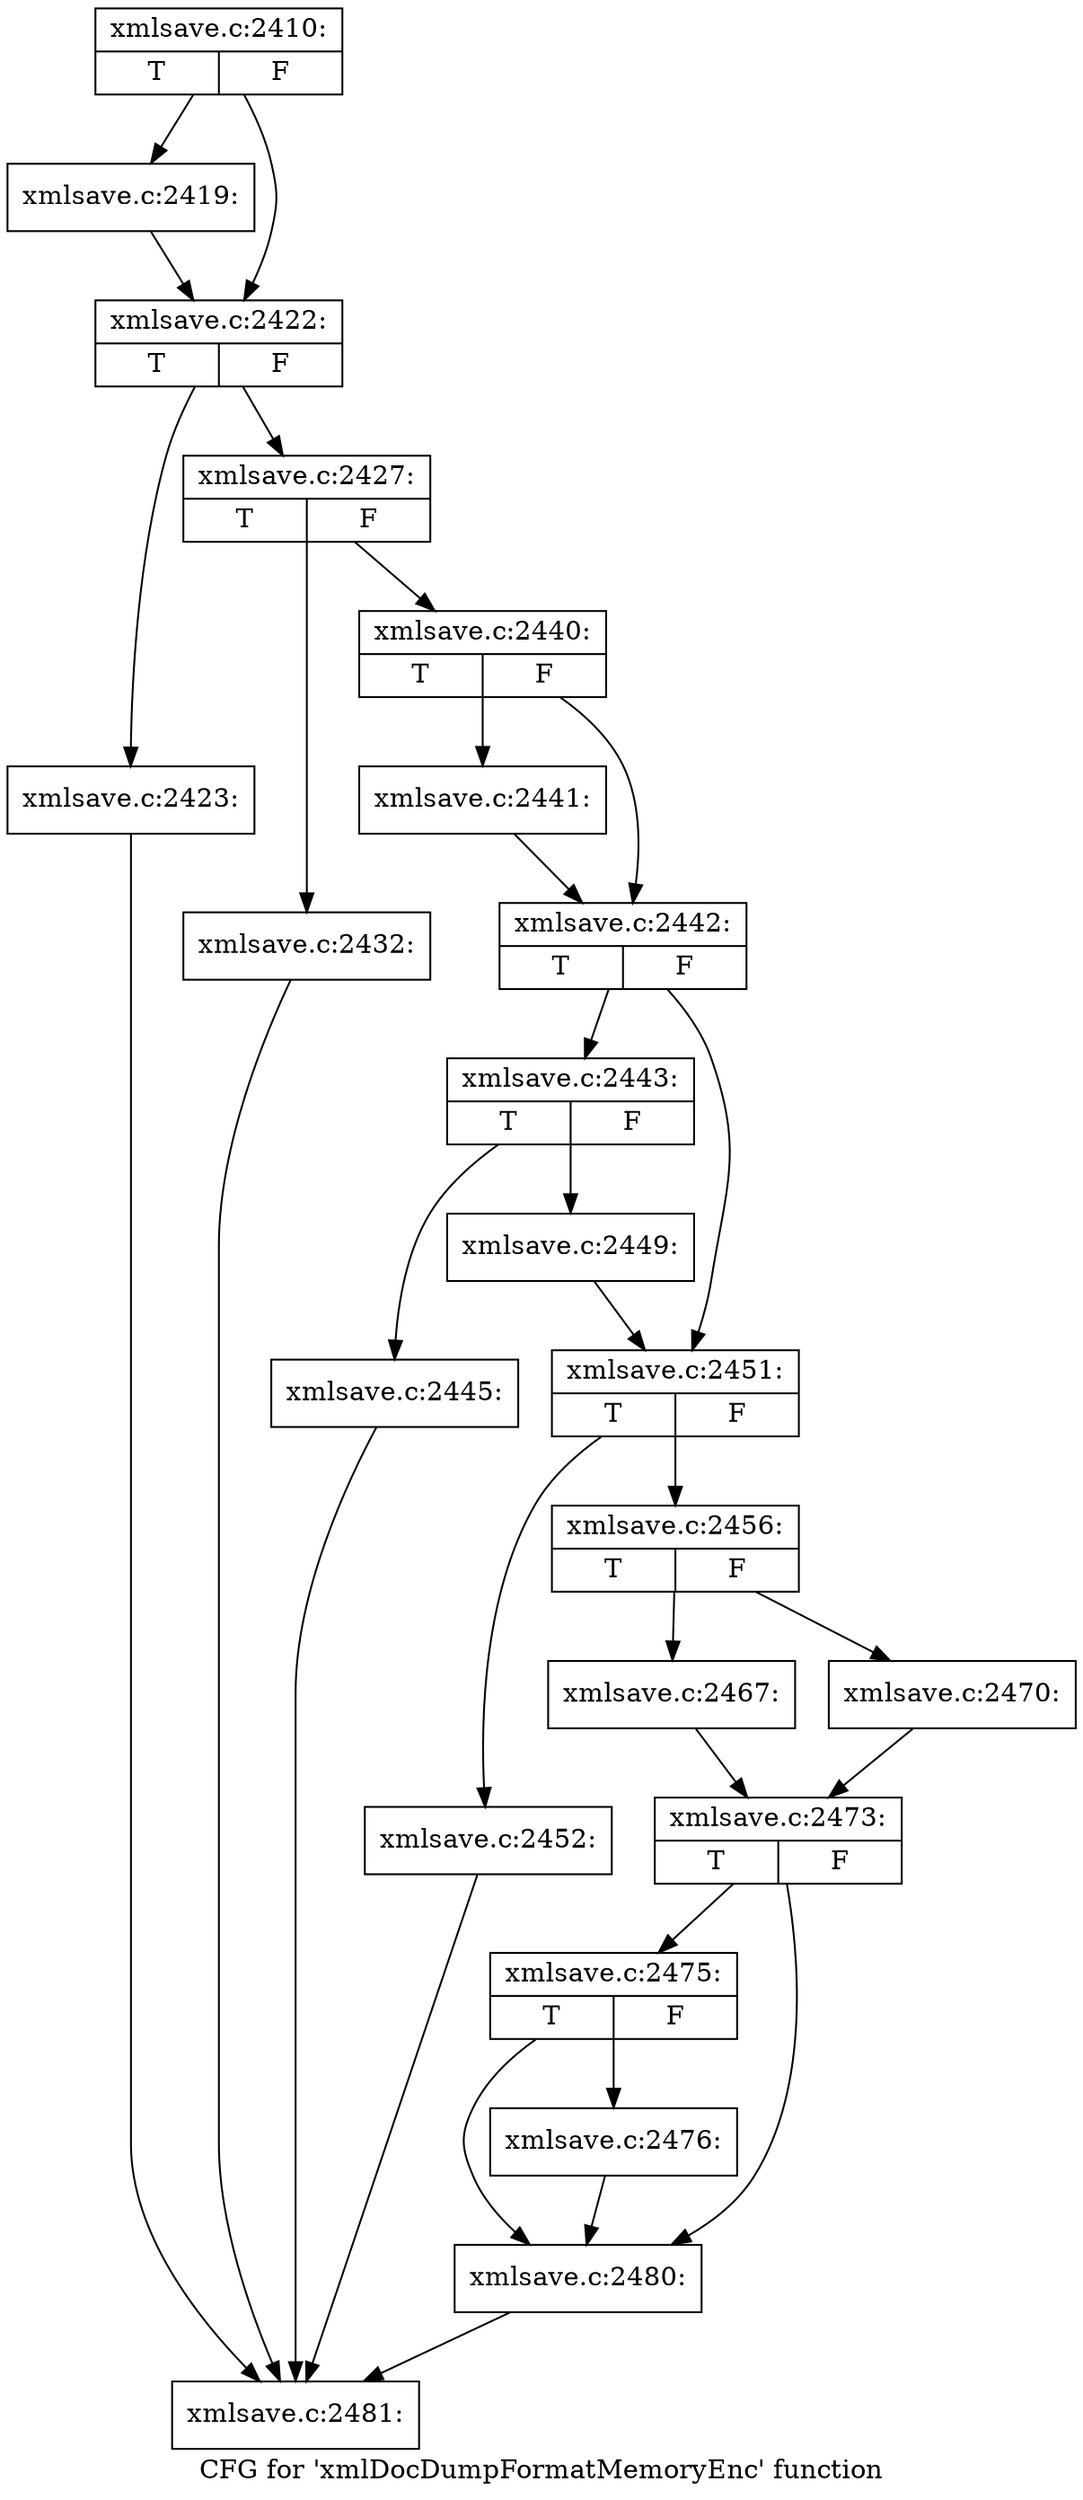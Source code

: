 digraph "CFG for 'xmlDocDumpFormatMemoryEnc' function" {
	label="CFG for 'xmlDocDumpFormatMemoryEnc' function";

	Node0x5765910 [shape=record,label="{xmlsave.c:2410:|{<s0>T|<s1>F}}"];
	Node0x5765910 -> Node0x5703ec0;
	Node0x5765910 -> Node0x5703f10;
	Node0x5703ec0 [shape=record,label="{xmlsave.c:2419:}"];
	Node0x5703ec0 -> Node0x5703f10;
	Node0x5703f10 [shape=record,label="{xmlsave.c:2422:|{<s0>T|<s1>F}}"];
	Node0x5703f10 -> Node0x57044d0;
	Node0x5703f10 -> Node0x5704520;
	Node0x57044d0 [shape=record,label="{xmlsave.c:2423:}"];
	Node0x57044d0 -> Node0x57694a0;
	Node0x5704520 [shape=record,label="{xmlsave.c:2427:|{<s0>T|<s1>F}}"];
	Node0x5704520 -> Node0x5717530;
	Node0x5704520 -> Node0x5717580;
	Node0x5717530 [shape=record,label="{xmlsave.c:2432:}"];
	Node0x5717530 -> Node0x57694a0;
	Node0x5717580 [shape=record,label="{xmlsave.c:2440:|{<s0>T|<s1>F}}"];
	Node0x5717580 -> Node0x5717a00;
	Node0x5717580 -> Node0x5717a50;
	Node0x5717a00 [shape=record,label="{xmlsave.c:2441:}"];
	Node0x5717a00 -> Node0x5717a50;
	Node0x5717a50 [shape=record,label="{xmlsave.c:2442:|{<s0>T|<s1>F}}"];
	Node0x5717a50 -> Node0x57180a0;
	Node0x5717a50 -> Node0x57180f0;
	Node0x57180a0 [shape=record,label="{xmlsave.c:2443:|{<s0>T|<s1>F}}"];
	Node0x57180a0 -> Node0x5718680;
	Node0x57180a0 -> Node0x57186d0;
	Node0x5718680 [shape=record,label="{xmlsave.c:2445:}"];
	Node0x5718680 -> Node0x57694a0;
	Node0x57186d0 [shape=record,label="{xmlsave.c:2449:}"];
	Node0x57186d0 -> Node0x57180f0;
	Node0x57180f0 [shape=record,label="{xmlsave.c:2451:|{<s0>T|<s1>F}}"];
	Node0x57180f0 -> Node0x5718fd0;
	Node0x57180f0 -> Node0x5719020;
	Node0x5718fd0 [shape=record,label="{xmlsave.c:2452:}"];
	Node0x5718fd0 -> Node0x57694a0;
	Node0x5719020 [shape=record,label="{xmlsave.c:2456:|{<s0>T|<s1>F}}"];
	Node0x5719020 -> Node0x57199b0;
	Node0x5719020 -> Node0x577fba0;
	Node0x57199b0 [shape=record,label="{xmlsave.c:2467:}"];
	Node0x57199b0 -> Node0x5719ce0;
	Node0x577fba0 [shape=record,label="{xmlsave.c:2470:}"];
	Node0x577fba0 -> Node0x5719ce0;
	Node0x5719ce0 [shape=record,label="{xmlsave.c:2473:|{<s0>T|<s1>F}}"];
	Node0x5719ce0 -> Node0x5781be0;
	Node0x5719ce0 -> Node0x5780b00;
	Node0x5781be0 [shape=record,label="{xmlsave.c:2475:|{<s0>T|<s1>F}}"];
	Node0x5781be0 -> Node0x5780850;
	Node0x5781be0 -> Node0x5780b00;
	Node0x5780850 [shape=record,label="{xmlsave.c:2476:}"];
	Node0x5780850 -> Node0x5780b00;
	Node0x5780b00 [shape=record,label="{xmlsave.c:2480:}"];
	Node0x5780b00 -> Node0x57694a0;
	Node0x57694a0 [shape=record,label="{xmlsave.c:2481:}"];
}
